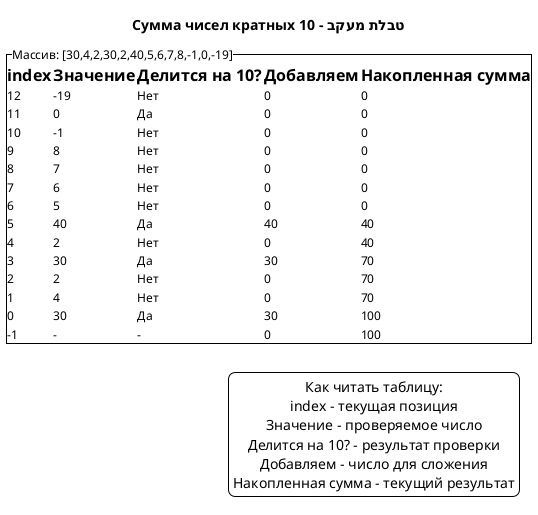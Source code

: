 @startuml
title טבלת מעקב - Сумма чисел кратных 10
skinparam backgroundColor white
skinparam {
    defaultFontSize 12
    defaultTextAlignment center
}

salt
{
    {^"Массив: [30,4,2,30,2,40,5,6,7,8,-1,0,-19]"
    |= index |= Значение |= Делится на 10? |= Добавляем |= Накопленная сумма
    | 12 | -19 | Нет | 0 | 0
    | 11 | 0 | Да | 0 | 0
    | 10 | -1 | Нет | 0 | 0
    | 9 | 8 | Нет | 0 | 0
    | 8 | 7 | Нет | 0 | 0
    | 7 | 6 | Нет | 0 | 0
    | 6 | 5 | Нет | 0 | 0
    | 5 | 40 | Да | 40 | 40
    | 4 | 2 | Нет | 0 | 40
    | 3 | 30 | Да | 30 | 70
    | 2 | 2 | Нет | 0 | 70
    | 1 | 4 | Нет | 0 | 70
    | 0 | 30 | Да | 30 | 100
    | -1 | - | - | 0 | 100
    }
}

legend right
    Как читать таблицу:
    index - текущая позиция
    Значение - проверяемое число
    Делится на 10? - результат проверки
    Добавляем - число для сложения
    Накопленная сумма - текущий результат
end legend

@enduml
